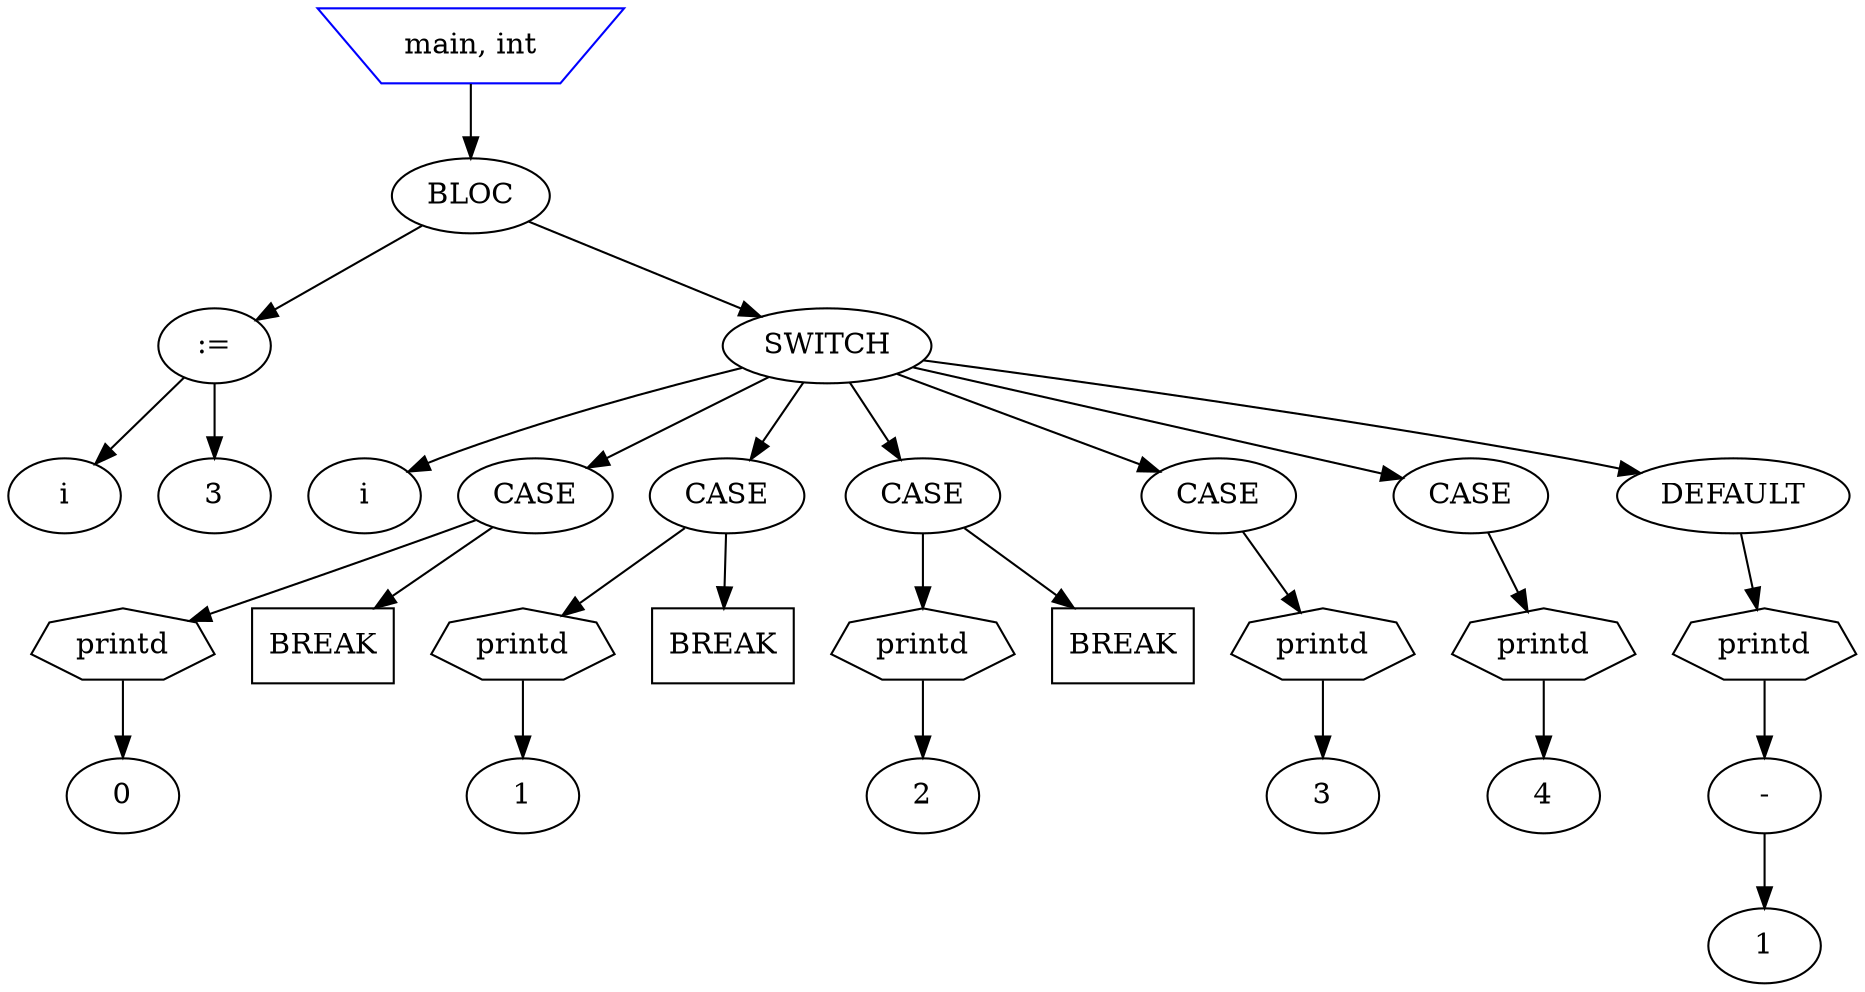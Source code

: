 digraph program {
	node_28 [label="main, int" shape="invtrapezium" color=blue]
	node_29 [label="BLOC" shape="ellipse" color=black]
	node_2 [label=":=" shape="ellipse" color=black]
	node_0 [label="i" shape="ellipse" color=black]
	node_2 -> node_0
	node_1 [label="3" shape="ellipse" color=black]
	node_2 -> node_1
	node_29 -> node_2
	node_27 [label="SWITCH" shape="ellipse" color=black]
	node_3 [label="i" shape="ellipse" color=black]
	node_27 -> node_3
	node_6 [label="CASE" shape="ellipse" color=black]
	node_5 [label="printd" shape="septagon" color=black]
	node_4 [label="0" shape="ellipse" color=black]
	node_5 -> node_4
	node_6 -> node_5
	node_7 [label="BREAK" shape="box" color=black]
	node_6 -> node_7
	node_27 -> node_6
	node_10 [label="CASE" shape="ellipse" color=black]
	node_9 [label="printd" shape="septagon" color=black]
	node_8 [label="1" shape="ellipse" color=black]
	node_9 -> node_8
	node_10 -> node_9
	node_11 [label="BREAK" shape="box" color=black]
	node_10 -> node_11
	node_27 -> node_10
	node_14 [label="CASE" shape="ellipse" color=black]
	node_13 [label="printd" shape="septagon" color=black]
	node_12 [label="2" shape="ellipse" color=black]
	node_13 -> node_12
	node_14 -> node_13
	node_15 [label="BREAK" shape="box" color=black]
	node_14 -> node_15
	node_27 -> node_14
	node_18 [label="CASE" shape="ellipse" color=black]
	node_17 [label="printd" shape="septagon" color=black]
	node_16 [label="3" shape="ellipse" color=black]
	node_17 -> node_16
	node_18 -> node_17
	node_27 -> node_18
	node_21 [label="CASE" shape="ellipse" color=black]
	node_20 [label="printd" shape="septagon" color=black]
	node_19 [label="4" shape="ellipse" color=black]
	node_20 -> node_19
	node_21 -> node_20
	node_27 -> node_21
	node_25 [label="DEFAULT" shape="ellipse" color=black]
	node_24 [label="printd" shape="septagon" color=black]
	node_23 [label="-" shape="ellipse" color=black]
	node_22 [label="1" shape="ellipse" color=black]
	node_23 -> node_22
	node_24 -> node_23
	node_25 -> node_24
	node_27 -> node_25
	node_29 -> node_27
	node_28 -> node_29
}
